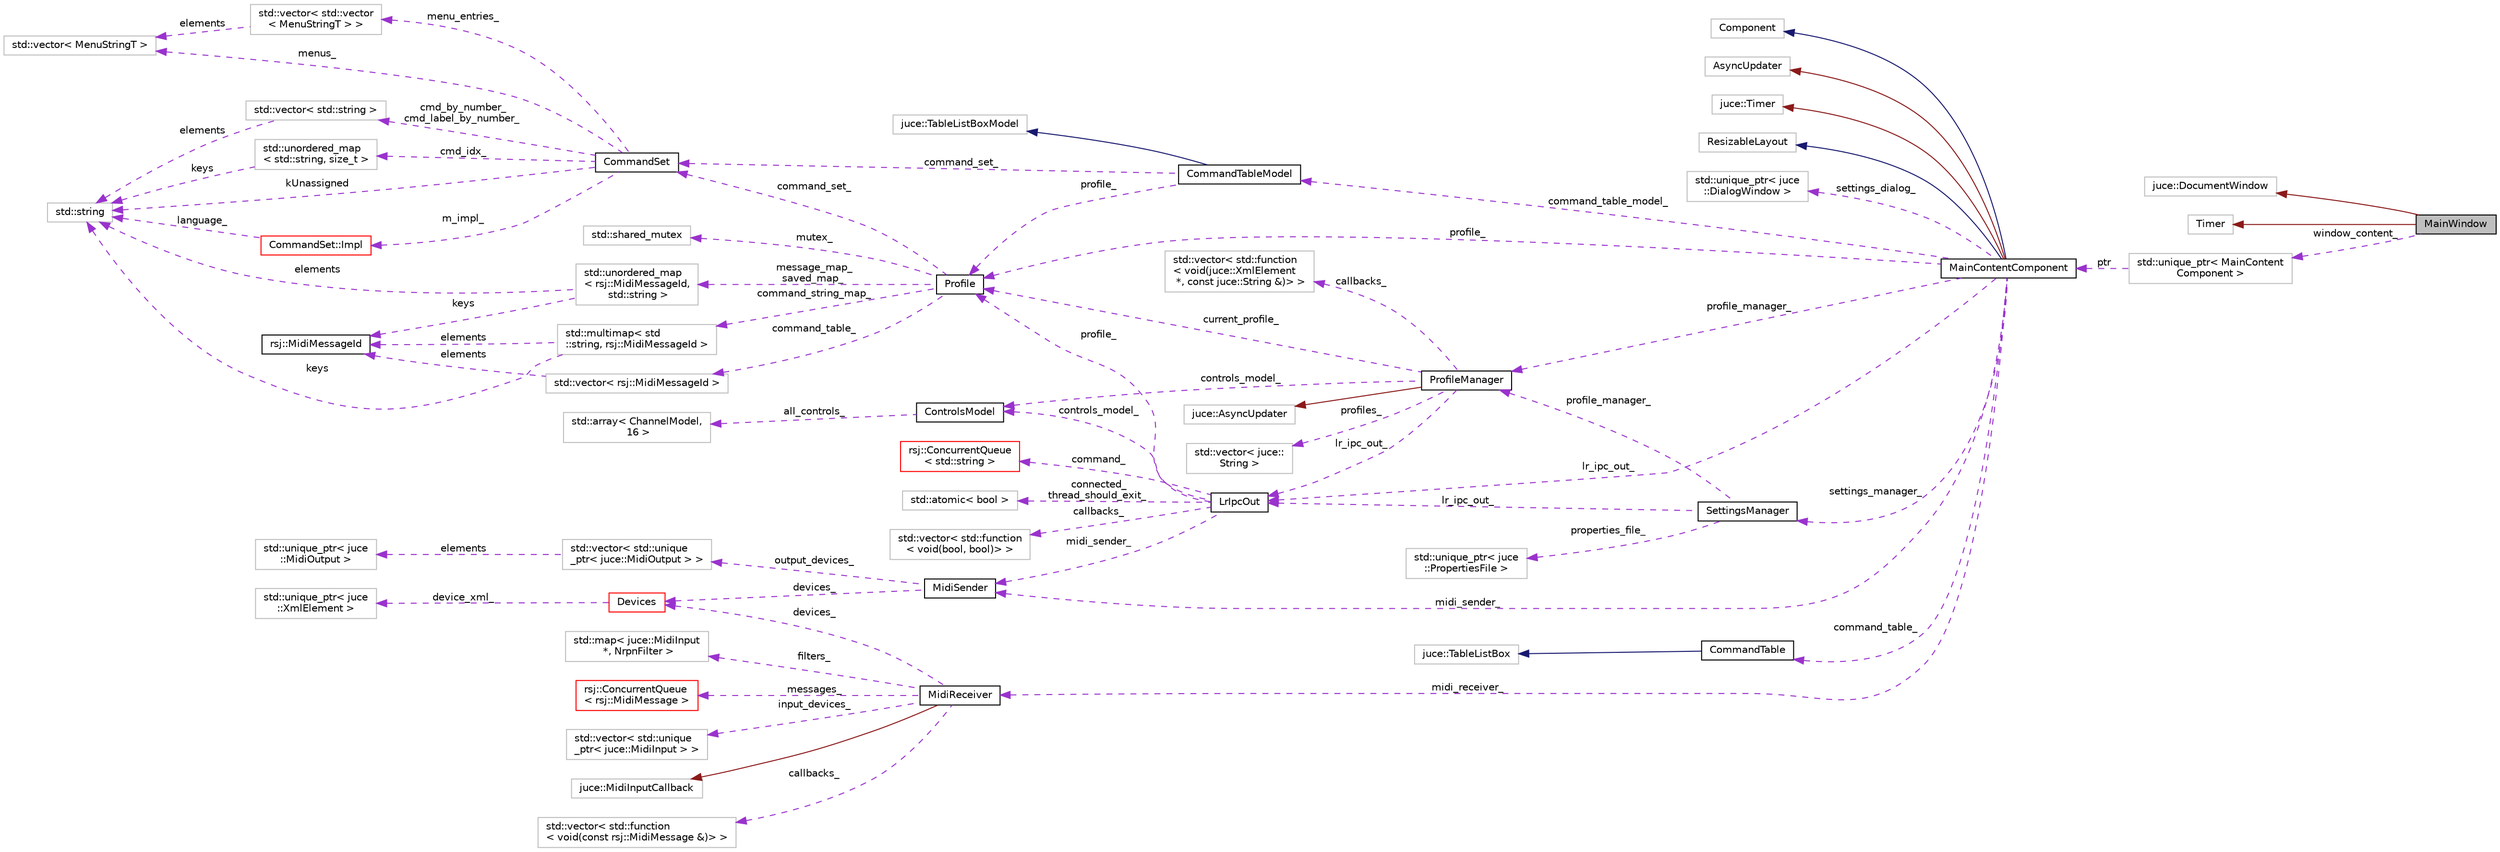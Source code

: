 digraph "MainWindow"
{
 // INTERACTIVE_SVG=YES
 // LATEX_PDF_SIZE
  edge [fontname="Helvetica",fontsize="10",labelfontname="Helvetica",labelfontsize="10"];
  node [fontname="Helvetica",fontsize="10",shape=record];
  rankdir="LR";
  Node1 [label="MainWindow",height=0.2,width=0.4,color="black", fillcolor="grey75", style="filled", fontcolor="black",tooltip=" "];
  Node2 -> Node1 [dir="back",color="firebrick4",fontsize="10",style="solid",fontname="Helvetica"];
  Node2 [label="juce::DocumentWindow",height=0.2,width=0.4,color="grey75", fillcolor="white", style="filled",tooltip=" "];
  Node3 -> Node1 [dir="back",color="firebrick4",fontsize="10",style="solid",fontname="Helvetica"];
  Node3 [label="Timer",height=0.2,width=0.4,color="grey75", fillcolor="white", style="filled",tooltip=" "];
  Node4 -> Node1 [dir="back",color="darkorchid3",fontsize="10",style="dashed",label=" window_content_" ,fontname="Helvetica"];
  Node4 [label="std::unique_ptr\< MainContent\lComponent \>",height=0.2,width=0.4,color="grey75", fillcolor="white", style="filled",tooltip=" "];
  Node5 -> Node4 [dir="back",color="darkorchid3",fontsize="10",style="dashed",label=" ptr" ,fontname="Helvetica"];
  Node5 [label="MainContentComponent",height=0.2,width=0.4,color="black", fillcolor="white", style="filled",URL="$class_main_content_component.html",tooltip=" "];
  Node6 -> Node5 [dir="back",color="midnightblue",fontsize="10",style="solid",fontname="Helvetica"];
  Node6 [label="Component",height=0.2,width=0.4,color="grey75", fillcolor="white", style="filled",tooltip=" "];
  Node7 -> Node5 [dir="back",color="firebrick4",fontsize="10",style="solid",fontname="Helvetica"];
  Node7 [label="AsyncUpdater",height=0.2,width=0.4,color="grey75", fillcolor="white", style="filled",tooltip=" "];
  Node8 -> Node5 [dir="back",color="firebrick4",fontsize="10",style="solid",fontname="Helvetica"];
  Node8 [label="juce::Timer",height=0.2,width=0.4,color="grey75", fillcolor="white", style="filled",tooltip=" "];
  Node9 -> Node5 [dir="back",color="midnightblue",fontsize="10",style="solid",fontname="Helvetica"];
  Node9 [label="ResizableLayout",height=0.2,width=0.4,color="grey75", fillcolor="white", style="filled",tooltip=" "];
  Node10 -> Node5 [dir="back",color="darkorchid3",fontsize="10",style="dashed",label=" settings_dialog_" ,fontname="Helvetica"];
  Node10 [label="std::unique_ptr\< juce\l::DialogWindow \>",height=0.2,width=0.4,color="grey75", fillcolor="white", style="filled",tooltip=" "];
  Node11 -> Node5 [dir="back",color="darkorchid3",fontsize="10",style="dashed",label=" profile_manager_" ,fontname="Helvetica"];
  Node11 [label="ProfileManager",height=0.2,width=0.4,color="black", fillcolor="white", style="filled",URL="$class_profile_manager.html",tooltip=" "];
  Node12 -> Node11 [dir="back",color="firebrick4",fontsize="10",style="solid",fontname="Helvetica"];
  Node12 [label="juce::AsyncUpdater",height=0.2,width=0.4,color="grey75", fillcolor="white", style="filled",tooltip=" "];
  Node13 -> Node11 [dir="back",color="darkorchid3",fontsize="10",style="dashed",label=" profiles_" ,fontname="Helvetica"];
  Node13 [label="std::vector\< juce::\lString \>",height=0.2,width=0.4,color="grey75", fillcolor="white", style="filled",tooltip=" "];
  Node14 -> Node11 [dir="back",color="darkorchid3",fontsize="10",style="dashed",label=" current_profile_" ,fontname="Helvetica"];
  Node14 [label="Profile",height=0.2,width=0.4,color="black", fillcolor="white", style="filled",URL="$class_profile.html",tooltip=" "];
  Node15 -> Node14 [dir="back",color="darkorchid3",fontsize="10",style="dashed",label=" command_set_" ,fontname="Helvetica"];
  Node15 [label="CommandSet",height=0.2,width=0.4,color="black", fillcolor="white", style="filled",URL="$class_command_set.html",tooltip=" "];
  Node16 -> Node15 [dir="back",color="darkorchid3",fontsize="10",style="dashed",label=" menu_entries_" ,fontname="Helvetica"];
  Node16 [label="std::vector\< std::vector\l\< MenuStringT \> \>",height=0.2,width=0.4,color="grey75", fillcolor="white", style="filled",tooltip=" "];
  Node17 -> Node16 [dir="back",color="darkorchid3",fontsize="10",style="dashed",label=" elements" ,fontname="Helvetica"];
  Node17 [label="std::vector\< MenuStringT \>",height=0.2,width=0.4,color="grey75", fillcolor="white", style="filled",tooltip=" "];
  Node18 -> Node15 [dir="back",color="darkorchid3",fontsize="10",style="dashed",label=" cmd_idx_" ,fontname="Helvetica"];
  Node18 [label="std::unordered_map\l\< std::string, size_t \>",height=0.2,width=0.4,color="grey75", fillcolor="white", style="filled",tooltip=" "];
  Node19 -> Node18 [dir="back",color="darkorchid3",fontsize="10",style="dashed",label=" keys" ,fontname="Helvetica"];
  Node19 [label="std::string",height=0.2,width=0.4,color="grey75", fillcolor="white", style="filled",tooltip="STL class."];
  Node21 -> Node15 [dir="back",color="darkorchid3",fontsize="10",style="dashed",label=" m_impl_" ,fontname="Helvetica"];
  Node21 [label="CommandSet::Impl",height=0.2,width=0.4,color="red", fillcolor="white", style="filled",URL="$class_command_set_1_1_impl.html",tooltip=" "];
  Node19 -> Node21 [dir="back",color="darkorchid3",fontsize="10",style="dashed",label=" language_" ,fontname="Helvetica"];
  Node17 -> Node15 [dir="back",color="darkorchid3",fontsize="10",style="dashed",label=" menus_" ,fontname="Helvetica"];
  Node19 -> Node15 [dir="back",color="darkorchid3",fontsize="10",style="dashed",label=" kUnassigned" ,fontname="Helvetica"];
  Node23 -> Node15 [dir="back",color="darkorchid3",fontsize="10",style="dashed",label=" cmd_by_number_\ncmd_label_by_number_" ,fontname="Helvetica"];
  Node23 [label="std::vector\< std::string \>",height=0.2,width=0.4,color="grey75", fillcolor="white", style="filled",tooltip=" "];
  Node19 -> Node23 [dir="back",color="darkorchid3",fontsize="10",style="dashed",label=" elements" ,fontname="Helvetica"];
  Node24 -> Node14 [dir="back",color="darkorchid3",fontsize="10",style="dashed",label=" mutex_" ,fontname="Helvetica"];
  Node24 [label="std::shared_mutex",height=0.2,width=0.4,color="grey75", fillcolor="white", style="filled",tooltip="STL class."];
  Node25 -> Node14 [dir="back",color="darkorchid3",fontsize="10",style="dashed",label=" command_table_" ,fontname="Helvetica"];
  Node25 [label="std::vector\< rsj::MidiMessageId \>",height=0.2,width=0.4,color="grey75", fillcolor="white", style="filled",tooltip=" "];
  Node26 -> Node25 [dir="back",color="darkorchid3",fontsize="10",style="dashed",label=" elements" ,fontname="Helvetica"];
  Node26 [label="rsj::MidiMessageId",height=0.2,width=0.4,color="black", fillcolor="white", style="filled",URL="$structrsj_1_1_midi_message_id.html",tooltip=" "];
  Node27 -> Node14 [dir="back",color="darkorchid3",fontsize="10",style="dashed",label=" command_string_map_" ,fontname="Helvetica"];
  Node27 [label="std::multimap\< std\l::string, rsj::MidiMessageId \>",height=0.2,width=0.4,color="grey75", fillcolor="white", style="filled",tooltip=" "];
  Node26 -> Node27 [dir="back",color="darkorchid3",fontsize="10",style="dashed",label=" elements" ,fontname="Helvetica"];
  Node19 -> Node27 [dir="back",color="darkorchid3",fontsize="10",style="dashed",label=" keys" ,fontname="Helvetica"];
  Node28 -> Node14 [dir="back",color="darkorchid3",fontsize="10",style="dashed",label=" message_map_\nsaved_map_" ,fontname="Helvetica"];
  Node28 [label="std::unordered_map\l\< rsj::MidiMessageId,\l std::string \>",height=0.2,width=0.4,color="grey75", fillcolor="white", style="filled",tooltip=" "];
  Node26 -> Node28 [dir="back",color="darkorchid3",fontsize="10",style="dashed",label=" keys" ,fontname="Helvetica"];
  Node19 -> Node28 [dir="back",color="darkorchid3",fontsize="10",style="dashed",label=" elements" ,fontname="Helvetica"];
  Node29 -> Node11 [dir="back",color="darkorchid3",fontsize="10",style="dashed",label=" callbacks_" ,fontname="Helvetica"];
  Node29 [label="std::vector\< std::function\l\< void(juce::XmlElement\l *, const juce::String &)\> \>",height=0.2,width=0.4,color="grey75", fillcolor="white", style="filled",tooltip=" "];
  Node30 -> Node11 [dir="back",color="darkorchid3",fontsize="10",style="dashed",label=" controls_model_" ,fontname="Helvetica"];
  Node30 [label="ControlsModel",height=0.2,width=0.4,color="black", fillcolor="white", style="filled",URL="$class_controls_model.html",tooltip=" "];
  Node31 -> Node30 [dir="back",color="darkorchid3",fontsize="10",style="dashed",label=" all_controls_" ,fontname="Helvetica"];
  Node31 [label="std::array\< ChannelModel,\l 16 \>",height=0.2,width=0.4,color="grey75", fillcolor="white", style="filled",tooltip=" "];
  Node39 -> Node11 [dir="back",color="darkorchid3",fontsize="10",style="dashed",label=" lr_ipc_out_" ,fontname="Helvetica"];
  Node39 [label="LrIpcOut",height=0.2,width=0.4,color="black", fillcolor="white", style="filled",URL="$class_lr_ipc_out.html",tooltip=" "];
  Node40 -> Node39 [dir="back",color="darkorchid3",fontsize="10",style="dashed",label=" command_" ,fontname="Helvetica"];
  Node40 [label="rsj::ConcurrentQueue\l\< std::string \>",height=0.2,width=0.4,color="red", fillcolor="white", style="filled",URL="$classrsj_1_1_concurrent_queue.html",tooltip=" "];
  Node43 -> Node39 [dir="back",color="darkorchid3",fontsize="10",style="dashed",label=" connected_\nthread_should_exit_" ,fontname="Helvetica"];
  Node43 [label="std::atomic\< bool \>",height=0.2,width=0.4,color="grey75", fillcolor="white", style="filled",tooltip=" "];
  Node14 -> Node39 [dir="back",color="darkorchid3",fontsize="10",style="dashed",label=" profile_" ,fontname="Helvetica"];
  Node30 -> Node39 [dir="back",color="darkorchid3",fontsize="10",style="dashed",label=" controls_model_" ,fontname="Helvetica"];
  Node44 -> Node39 [dir="back",color="darkorchid3",fontsize="10",style="dashed",label=" callbacks_" ,fontname="Helvetica"];
  Node44 [label="std::vector\< std::function\l\< void(bool, bool)\> \>",height=0.2,width=0.4,color="grey75", fillcolor="white", style="filled",tooltip=" "];
  Node45 -> Node39 [dir="back",color="darkorchid3",fontsize="10",style="dashed",label=" midi_sender_" ,fontname="Helvetica"];
  Node45 [label="MidiSender",height=0.2,width=0.4,color="black", fillcolor="white", style="filled",URL="$class_midi_sender.html",tooltip=" "];
  Node46 -> Node45 [dir="back",color="darkorchid3",fontsize="10",style="dashed",label=" output_devices_" ,fontname="Helvetica"];
  Node46 [label="std::vector\< std::unique\l_ptr\< juce::MidiOutput \> \>",height=0.2,width=0.4,color="grey75", fillcolor="white", style="filled",tooltip=" "];
  Node47 -> Node46 [dir="back",color="darkorchid3",fontsize="10",style="dashed",label=" elements" ,fontname="Helvetica"];
  Node47 [label="std::unique_ptr\< juce\l::MidiOutput \>",height=0.2,width=0.4,color="grey75", fillcolor="white", style="filled",tooltip=" "];
  Node48 -> Node45 [dir="back",color="darkorchid3",fontsize="10",style="dashed",label=" devices_" ,fontname="Helvetica"];
  Node48 [label="Devices",height=0.2,width=0.4,color="red", fillcolor="white", style="filled",URL="$class_devices.html",tooltip=" "];
  Node49 -> Node48 [dir="back",color="darkorchid3",fontsize="10",style="dashed",label=" device_xml_" ,fontname="Helvetica"];
  Node49 [label="std::unique_ptr\< juce\l::XmlElement \>",height=0.2,width=0.4,color="grey75", fillcolor="white", style="filled",tooltip=" "];
  Node52 -> Node5 [dir="back",color="darkorchid3",fontsize="10",style="dashed",label=" settings_manager_" ,fontname="Helvetica"];
  Node52 [label="SettingsManager",height=0.2,width=0.4,color="black", fillcolor="white", style="filled",URL="$class_settings_manager.html",tooltip=" "];
  Node11 -> Node52 [dir="back",color="darkorchid3",fontsize="10",style="dashed",label=" profile_manager_" ,fontname="Helvetica"];
  Node53 -> Node52 [dir="back",color="darkorchid3",fontsize="10",style="dashed",label=" properties_file_" ,fontname="Helvetica"];
  Node53 [label="std::unique_ptr\< juce\l::PropertiesFile \>",height=0.2,width=0.4,color="grey75", fillcolor="white", style="filled",tooltip=" "];
  Node39 -> Node52 [dir="back",color="darkorchid3",fontsize="10",style="dashed",label=" lr_ipc_out_" ,fontname="Helvetica"];
  Node14 -> Node5 [dir="back",color="darkorchid3",fontsize="10",style="dashed",label=" profile_" ,fontname="Helvetica"];
  Node54 -> Node5 [dir="back",color="darkorchid3",fontsize="10",style="dashed",label=" command_table_model_" ,fontname="Helvetica"];
  Node54 [label="CommandTableModel",height=0.2,width=0.4,color="black", fillcolor="white", style="filled",URL="$class_command_table_model.html",tooltip=" "];
  Node55 -> Node54 [dir="back",color="midnightblue",fontsize="10",style="solid",fontname="Helvetica"];
  Node55 [label="juce::TableListBoxModel",height=0.2,width=0.4,color="grey75", fillcolor="white", style="filled",tooltip=" "];
  Node15 -> Node54 [dir="back",color="darkorchid3",fontsize="10",style="dashed",label=" command_set_" ,fontname="Helvetica"];
  Node14 -> Node54 [dir="back",color="darkorchid3",fontsize="10",style="dashed",label=" profile_" ,fontname="Helvetica"];
  Node56 -> Node5 [dir="back",color="darkorchid3",fontsize="10",style="dashed",label=" command_table_" ,fontname="Helvetica"];
  Node56 [label="CommandTable",height=0.2,width=0.4,color="black", fillcolor="white", style="filled",URL="$class_command_table.html",tooltip=" "];
  Node57 -> Node56 [dir="back",color="midnightblue",fontsize="10",style="solid",fontname="Helvetica"];
  Node57 [label="juce::TableListBox",height=0.2,width=0.4,color="grey75", fillcolor="white", style="filled",tooltip=" "];
  Node45 -> Node5 [dir="back",color="darkorchid3",fontsize="10",style="dashed",label=" midi_sender_" ,fontname="Helvetica"];
  Node39 -> Node5 [dir="back",color="darkorchid3",fontsize="10",style="dashed",label=" lr_ipc_out_" ,fontname="Helvetica"];
  Node58 -> Node5 [dir="back",color="darkorchid3",fontsize="10",style="dashed",label=" midi_receiver_" ,fontname="Helvetica"];
  Node58 [label="MidiReceiver",height=0.2,width=0.4,color="black", fillcolor="white", style="filled",URL="$class_midi_receiver.html",tooltip=" "];
  Node59 -> Node58 [dir="back",color="firebrick4",fontsize="10",style="solid",fontname="Helvetica"];
  Node59 [label="juce::MidiInputCallback",height=0.2,width=0.4,color="grey75", fillcolor="white", style="filled",tooltip=" "];
  Node60 -> Node58 [dir="back",color="darkorchid3",fontsize="10",style="dashed",label=" callbacks_" ,fontname="Helvetica"];
  Node60 [label="std::vector\< std::function\l\< void(const rsj::MidiMessage &)\> \>",height=0.2,width=0.4,color="grey75", fillcolor="white", style="filled",tooltip=" "];
  Node61 -> Node58 [dir="back",color="darkorchid3",fontsize="10",style="dashed",label=" filters_" ,fontname="Helvetica"];
  Node61 [label="std::map\< juce::MidiInput\l *, NrpnFilter \>",height=0.2,width=0.4,color="grey75", fillcolor="white", style="filled",tooltip=" "];
  Node66 -> Node58 [dir="back",color="darkorchid3",fontsize="10",style="dashed",label=" messages_" ,fontname="Helvetica"];
  Node66 [label="rsj::ConcurrentQueue\l\< rsj::MidiMessage \>",height=0.2,width=0.4,color="red", fillcolor="white", style="filled",URL="$classrsj_1_1_concurrent_queue.html",tooltip=" "];
  Node69 -> Node58 [dir="back",color="darkorchid3",fontsize="10",style="dashed",label=" input_devices_" ,fontname="Helvetica"];
  Node69 [label="std::vector\< std::unique\l_ptr\< juce::MidiInput \> \>",height=0.2,width=0.4,color="grey75", fillcolor="white", style="filled",tooltip=" "];
  Node48 -> Node58 [dir="back",color="darkorchid3",fontsize="10",style="dashed",label=" devices_" ,fontname="Helvetica"];
}
